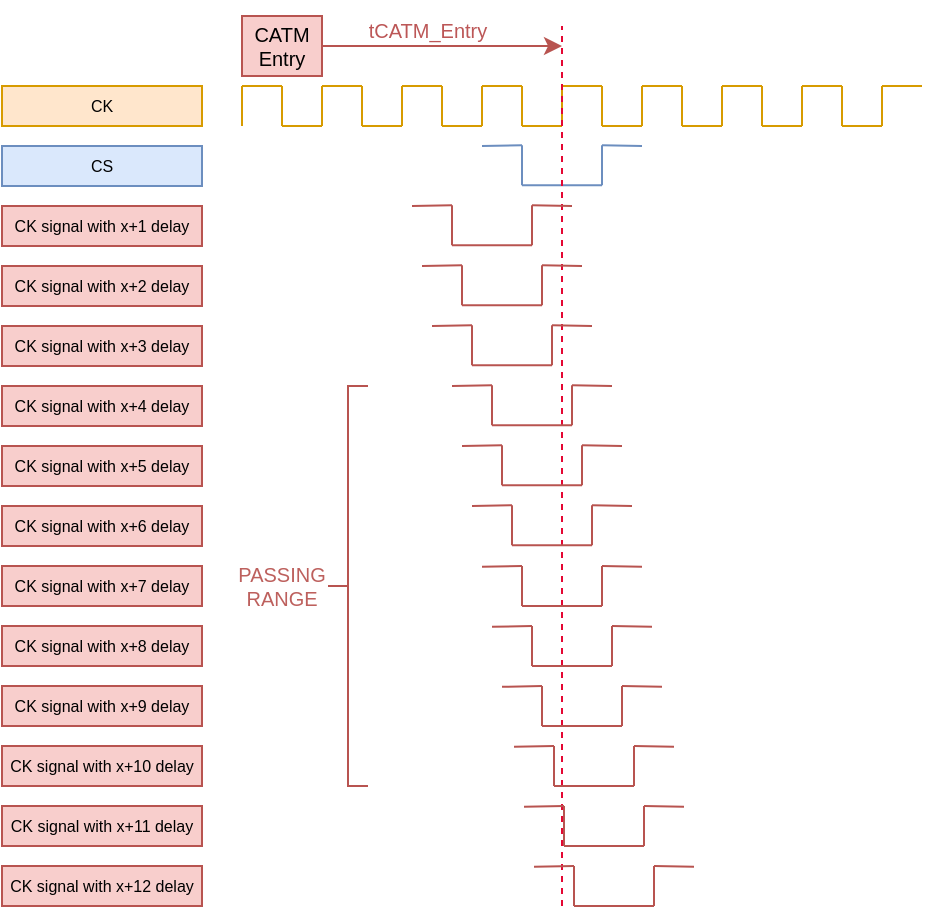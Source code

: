 <mxfile version="24.7.10">
  <diagram name="Page-1" id="rjwiqut7HcZRUzEC_2bI">
    <mxGraphModel dx="634" dy="432" grid="1" gridSize="10" guides="1" tooltips="1" connect="1" arrows="1" fold="1" page="1" pageScale="1" pageWidth="850" pageHeight="1100" math="0" shadow="0">
      <root>
        <mxCell id="0" />
        <mxCell id="1" parent="0" />
        <mxCell id="HDp_3Z4T0s8cFN4_9dmU-3" value="" style="endArrow=none;html=1;rounded=0;fillColor=#ffe6cc;strokeColor=#d79b00;" edge="1" parent="1">
          <mxGeometry width="50" height="50" relative="1" as="geometry">
            <mxPoint x="320" y="500" as="sourcePoint" />
            <mxPoint x="320" y="480" as="targetPoint" />
          </mxGeometry>
        </mxCell>
        <mxCell id="HDp_3Z4T0s8cFN4_9dmU-4" value="" style="endArrow=none;html=1;rounded=0;fillColor=#ffe6cc;strokeColor=#d79b00;" edge="1" parent="1">
          <mxGeometry width="50" height="50" relative="1" as="geometry">
            <mxPoint x="320" y="480" as="sourcePoint" />
            <mxPoint x="340" y="480" as="targetPoint" />
          </mxGeometry>
        </mxCell>
        <mxCell id="HDp_3Z4T0s8cFN4_9dmU-5" value="" style="endArrow=none;html=1;rounded=0;fillColor=#ffe6cc;strokeColor=#d79b00;" edge="1" parent="1">
          <mxGeometry width="50" height="50" relative="1" as="geometry">
            <mxPoint x="340" y="480" as="sourcePoint" />
            <mxPoint x="340" y="500" as="targetPoint" />
          </mxGeometry>
        </mxCell>
        <mxCell id="HDp_3Z4T0s8cFN4_9dmU-6" value="" style="endArrow=none;html=1;rounded=0;fillColor=#ffe6cc;strokeColor=#d79b00;" edge="1" parent="1">
          <mxGeometry width="50" height="50" relative="1" as="geometry">
            <mxPoint x="340" y="500" as="sourcePoint" />
            <mxPoint x="360" y="500" as="targetPoint" />
          </mxGeometry>
        </mxCell>
        <mxCell id="HDp_3Z4T0s8cFN4_9dmU-7" value="" style="endArrow=none;html=1;rounded=0;fillColor=#ffe6cc;strokeColor=#d79b00;" edge="1" parent="1">
          <mxGeometry width="50" height="50" relative="1" as="geometry">
            <mxPoint x="360" y="500" as="sourcePoint" />
            <mxPoint x="360" y="480" as="targetPoint" />
          </mxGeometry>
        </mxCell>
        <mxCell id="HDp_3Z4T0s8cFN4_9dmU-8" value="" style="endArrow=none;html=1;rounded=0;fillColor=#ffe6cc;strokeColor=#d79b00;" edge="1" parent="1">
          <mxGeometry width="50" height="50" relative="1" as="geometry">
            <mxPoint x="360" y="480" as="sourcePoint" />
            <mxPoint x="380" y="480" as="targetPoint" />
          </mxGeometry>
        </mxCell>
        <mxCell id="HDp_3Z4T0s8cFN4_9dmU-11" value="" style="endArrow=none;html=1;rounded=0;fillColor=#ffe6cc;strokeColor=#d79b00;" edge="1" parent="1">
          <mxGeometry width="50" height="50" relative="1" as="geometry">
            <mxPoint x="380" y="480" as="sourcePoint" />
            <mxPoint x="380" y="500" as="targetPoint" />
          </mxGeometry>
        </mxCell>
        <mxCell id="HDp_3Z4T0s8cFN4_9dmU-12" value="" style="endArrow=none;html=1;rounded=0;fillColor=#ffe6cc;strokeColor=#d79b00;" edge="1" parent="1">
          <mxGeometry width="50" height="50" relative="1" as="geometry">
            <mxPoint x="380" y="500" as="sourcePoint" />
            <mxPoint x="400" y="500" as="targetPoint" />
          </mxGeometry>
        </mxCell>
        <mxCell id="HDp_3Z4T0s8cFN4_9dmU-13" value="" style="endArrow=none;html=1;rounded=0;fillColor=#ffe6cc;strokeColor=#d79b00;" edge="1" parent="1">
          <mxGeometry width="50" height="50" relative="1" as="geometry">
            <mxPoint x="400" y="500" as="sourcePoint" />
            <mxPoint x="400" y="480" as="targetPoint" />
          </mxGeometry>
        </mxCell>
        <mxCell id="HDp_3Z4T0s8cFN4_9dmU-14" value="" style="endArrow=none;html=1;rounded=0;fillColor=#ffe6cc;strokeColor=#d79b00;" edge="1" parent="1">
          <mxGeometry width="50" height="50" relative="1" as="geometry">
            <mxPoint x="400" y="480" as="sourcePoint" />
            <mxPoint x="420" y="480" as="targetPoint" />
          </mxGeometry>
        </mxCell>
        <mxCell id="HDp_3Z4T0s8cFN4_9dmU-15" value="" style="endArrow=none;html=1;rounded=0;fillColor=#ffe6cc;strokeColor=#d79b00;" edge="1" parent="1">
          <mxGeometry width="50" height="50" relative="1" as="geometry">
            <mxPoint x="420" y="480" as="sourcePoint" />
            <mxPoint x="420" y="500" as="targetPoint" />
          </mxGeometry>
        </mxCell>
        <mxCell id="HDp_3Z4T0s8cFN4_9dmU-16" value="" style="endArrow=none;html=1;rounded=0;fillColor=#ffe6cc;strokeColor=#d79b00;" edge="1" parent="1">
          <mxGeometry width="50" height="50" relative="1" as="geometry">
            <mxPoint x="420" y="500" as="sourcePoint" />
            <mxPoint x="440" y="500" as="targetPoint" />
          </mxGeometry>
        </mxCell>
        <mxCell id="HDp_3Z4T0s8cFN4_9dmU-17" value="" style="endArrow=none;html=1;rounded=0;fillColor=#ffe6cc;strokeColor=#d79b00;" edge="1" parent="1">
          <mxGeometry width="50" height="50" relative="1" as="geometry">
            <mxPoint x="440" y="500" as="sourcePoint" />
            <mxPoint x="440" y="480" as="targetPoint" />
          </mxGeometry>
        </mxCell>
        <mxCell id="HDp_3Z4T0s8cFN4_9dmU-18" value="" style="endArrow=none;html=1;rounded=0;fillColor=#ffe6cc;strokeColor=#d79b00;" edge="1" parent="1">
          <mxGeometry width="50" height="50" relative="1" as="geometry">
            <mxPoint x="440" y="480" as="sourcePoint" />
            <mxPoint x="460" y="480" as="targetPoint" />
          </mxGeometry>
        </mxCell>
        <mxCell id="HDp_3Z4T0s8cFN4_9dmU-19" value="" style="endArrow=none;html=1;rounded=0;fillColor=#ffe6cc;strokeColor=#d79b00;" edge="1" parent="1">
          <mxGeometry width="50" height="50" relative="1" as="geometry">
            <mxPoint x="460" y="480" as="sourcePoint" />
            <mxPoint x="460" y="500" as="targetPoint" />
          </mxGeometry>
        </mxCell>
        <mxCell id="HDp_3Z4T0s8cFN4_9dmU-20" value="" style="endArrow=none;html=1;rounded=0;fillColor=#ffe6cc;strokeColor=#d79b00;" edge="1" parent="1">
          <mxGeometry width="50" height="50" relative="1" as="geometry">
            <mxPoint x="460" y="500" as="sourcePoint" />
            <mxPoint x="480" y="500" as="targetPoint" />
          </mxGeometry>
        </mxCell>
        <mxCell id="HDp_3Z4T0s8cFN4_9dmU-21" value="" style="endArrow=none;html=1;rounded=0;fillColor=#ffe6cc;strokeColor=#d79b00;" edge="1" parent="1">
          <mxGeometry width="50" height="50" relative="1" as="geometry">
            <mxPoint x="480" y="500" as="sourcePoint" />
            <mxPoint x="480" y="480" as="targetPoint" />
          </mxGeometry>
        </mxCell>
        <mxCell id="HDp_3Z4T0s8cFN4_9dmU-22" value="" style="endArrow=none;html=1;rounded=0;fillColor=#ffe6cc;strokeColor=#d79b00;" edge="1" parent="1">
          <mxGeometry width="50" height="50" relative="1" as="geometry">
            <mxPoint x="480" y="480" as="sourcePoint" />
            <mxPoint x="500" y="480" as="targetPoint" />
          </mxGeometry>
        </mxCell>
        <mxCell id="HDp_3Z4T0s8cFN4_9dmU-23" value="" style="endArrow=none;html=1;rounded=0;fillColor=#ffe6cc;strokeColor=#d79b00;" edge="1" parent="1">
          <mxGeometry width="50" height="50" relative="1" as="geometry">
            <mxPoint x="500" y="480" as="sourcePoint" />
            <mxPoint x="500" y="500" as="targetPoint" />
          </mxGeometry>
        </mxCell>
        <mxCell id="HDp_3Z4T0s8cFN4_9dmU-24" value="" style="endArrow=none;html=1;rounded=0;fillColor=#ffe6cc;strokeColor=#d79b00;" edge="1" parent="1">
          <mxGeometry width="50" height="50" relative="1" as="geometry">
            <mxPoint x="500" y="500" as="sourcePoint" />
            <mxPoint x="520" y="500" as="targetPoint" />
          </mxGeometry>
        </mxCell>
        <mxCell id="HDp_3Z4T0s8cFN4_9dmU-25" value="" style="endArrow=none;html=1;rounded=0;fillColor=#ffe6cc;strokeColor=#d79b00;" edge="1" parent="1">
          <mxGeometry width="50" height="50" relative="1" as="geometry">
            <mxPoint x="520" y="500" as="sourcePoint" />
            <mxPoint x="520" y="480" as="targetPoint" />
          </mxGeometry>
        </mxCell>
        <mxCell id="HDp_3Z4T0s8cFN4_9dmU-26" value="" style="endArrow=none;html=1;rounded=0;fillColor=#ffe6cc;strokeColor=#d79b00;" edge="1" parent="1">
          <mxGeometry width="50" height="50" relative="1" as="geometry">
            <mxPoint x="520" y="480" as="sourcePoint" />
            <mxPoint x="540" y="480" as="targetPoint" />
          </mxGeometry>
        </mxCell>
        <mxCell id="HDp_3Z4T0s8cFN4_9dmU-27" value="" style="endArrow=none;html=1;rounded=0;fillColor=#ffe6cc;strokeColor=#d79b00;" edge="1" parent="1">
          <mxGeometry width="50" height="50" relative="1" as="geometry">
            <mxPoint x="540" y="480" as="sourcePoint" />
            <mxPoint x="540" y="500" as="targetPoint" />
          </mxGeometry>
        </mxCell>
        <mxCell id="HDp_3Z4T0s8cFN4_9dmU-28" value="" style="endArrow=none;html=1;rounded=0;fillColor=#ffe6cc;strokeColor=#d79b00;" edge="1" parent="1">
          <mxGeometry width="50" height="50" relative="1" as="geometry">
            <mxPoint x="540" y="500" as="sourcePoint" />
            <mxPoint x="560" y="500" as="targetPoint" />
          </mxGeometry>
        </mxCell>
        <mxCell id="HDp_3Z4T0s8cFN4_9dmU-29" value="" style="endArrow=none;html=1;rounded=0;fillColor=#ffe6cc;strokeColor=#d79b00;" edge="1" parent="1">
          <mxGeometry width="50" height="50" relative="1" as="geometry">
            <mxPoint x="560" y="500" as="sourcePoint" />
            <mxPoint x="560" y="480" as="targetPoint" />
          </mxGeometry>
        </mxCell>
        <mxCell id="HDp_3Z4T0s8cFN4_9dmU-30" value="" style="endArrow=none;html=1;rounded=0;fillColor=#ffe6cc;strokeColor=#d79b00;" edge="1" parent="1">
          <mxGeometry width="50" height="50" relative="1" as="geometry">
            <mxPoint x="560" y="480" as="sourcePoint" />
            <mxPoint x="580" y="480" as="targetPoint" />
          </mxGeometry>
        </mxCell>
        <mxCell id="HDp_3Z4T0s8cFN4_9dmU-31" value="" style="endArrow=none;html=1;rounded=0;fillColor=#ffe6cc;strokeColor=#d79b00;" edge="1" parent="1">
          <mxGeometry width="50" height="50" relative="1" as="geometry">
            <mxPoint x="580" y="480" as="sourcePoint" />
            <mxPoint x="580" y="500" as="targetPoint" />
          </mxGeometry>
        </mxCell>
        <mxCell id="HDp_3Z4T0s8cFN4_9dmU-32" value="" style="endArrow=none;html=1;rounded=0;fillColor=#ffe6cc;strokeColor=#d79b00;" edge="1" parent="1">
          <mxGeometry width="50" height="50" relative="1" as="geometry">
            <mxPoint x="580" y="500" as="sourcePoint" />
            <mxPoint x="600" y="500" as="targetPoint" />
          </mxGeometry>
        </mxCell>
        <mxCell id="HDp_3Z4T0s8cFN4_9dmU-33" value="" style="endArrow=none;html=1;rounded=0;fillColor=#ffe6cc;strokeColor=#d79b00;" edge="1" parent="1">
          <mxGeometry width="50" height="50" relative="1" as="geometry">
            <mxPoint x="600" y="500" as="sourcePoint" />
            <mxPoint x="600" y="480" as="targetPoint" />
          </mxGeometry>
        </mxCell>
        <mxCell id="HDp_3Z4T0s8cFN4_9dmU-34" value="" style="endArrow=none;html=1;rounded=0;fillColor=#ffe6cc;strokeColor=#d79b00;" edge="1" parent="1">
          <mxGeometry width="50" height="50" relative="1" as="geometry">
            <mxPoint x="600" y="480" as="sourcePoint" />
            <mxPoint x="620" y="480" as="targetPoint" />
          </mxGeometry>
        </mxCell>
        <mxCell id="HDp_3Z4T0s8cFN4_9dmU-35" value="" style="endArrow=none;html=1;rounded=0;fillColor=#ffe6cc;strokeColor=#d79b00;" edge="1" parent="1">
          <mxGeometry width="50" height="50" relative="1" as="geometry">
            <mxPoint x="620" y="480" as="sourcePoint" />
            <mxPoint x="620" y="500" as="targetPoint" />
          </mxGeometry>
        </mxCell>
        <mxCell id="HDp_3Z4T0s8cFN4_9dmU-36" value="" style="endArrow=none;html=1;rounded=0;fillColor=#ffe6cc;strokeColor=#d79b00;" edge="1" parent="1">
          <mxGeometry width="50" height="50" relative="1" as="geometry">
            <mxPoint x="620" y="500" as="sourcePoint" />
            <mxPoint x="640" y="500" as="targetPoint" />
          </mxGeometry>
        </mxCell>
        <mxCell id="HDp_3Z4T0s8cFN4_9dmU-37" value="" style="endArrow=none;html=1;rounded=0;fillColor=#ffe6cc;strokeColor=#d79b00;" edge="1" parent="1">
          <mxGeometry width="50" height="50" relative="1" as="geometry">
            <mxPoint x="640" y="500" as="sourcePoint" />
            <mxPoint x="640" y="480" as="targetPoint" />
          </mxGeometry>
        </mxCell>
        <mxCell id="HDp_3Z4T0s8cFN4_9dmU-38" value="" style="endArrow=none;html=1;rounded=0;fillColor=#ffe6cc;strokeColor=#d79b00;" edge="1" parent="1">
          <mxGeometry width="50" height="50" relative="1" as="geometry">
            <mxPoint x="640" y="480" as="sourcePoint" />
            <mxPoint x="660" y="480" as="targetPoint" />
          </mxGeometry>
        </mxCell>
        <mxCell id="HDp_3Z4T0s8cFN4_9dmU-40" value="" style="endArrow=none;html=1;rounded=0;fillColor=#dae8fc;strokeColor=#6c8ebf;" edge="1" parent="1">
          <mxGeometry width="50" height="50" relative="1" as="geometry">
            <mxPoint x="440" y="510" as="sourcePoint" />
            <mxPoint x="460" y="509.6" as="targetPoint" />
          </mxGeometry>
        </mxCell>
        <mxCell id="HDp_3Z4T0s8cFN4_9dmU-41" value="" style="endArrow=none;html=1;rounded=0;fillColor=#dae8fc;strokeColor=#6c8ebf;" edge="1" parent="1">
          <mxGeometry width="50" height="50" relative="1" as="geometry">
            <mxPoint x="460" y="529.6" as="sourcePoint" />
            <mxPoint x="460" y="509.6" as="targetPoint" />
          </mxGeometry>
        </mxCell>
        <mxCell id="HDp_3Z4T0s8cFN4_9dmU-42" value="" style="endArrow=none;html=1;rounded=0;fillColor=#dae8fc;strokeColor=#6c8ebf;" edge="1" parent="1">
          <mxGeometry width="50" height="50" relative="1" as="geometry">
            <mxPoint x="460" y="529.6" as="sourcePoint" />
            <mxPoint x="500" y="529.6" as="targetPoint" />
          </mxGeometry>
        </mxCell>
        <mxCell id="HDp_3Z4T0s8cFN4_9dmU-43" value="" style="endArrow=none;html=1;rounded=0;fillColor=#dae8fc;strokeColor=#6c8ebf;" edge="1" parent="1">
          <mxGeometry width="50" height="50" relative="1" as="geometry">
            <mxPoint x="500" y="529.6" as="sourcePoint" />
            <mxPoint x="500" y="509.6" as="targetPoint" />
          </mxGeometry>
        </mxCell>
        <mxCell id="HDp_3Z4T0s8cFN4_9dmU-44" value="" style="endArrow=none;html=1;rounded=0;fillColor=#dae8fc;strokeColor=#6c8ebf;" edge="1" parent="1">
          <mxGeometry width="50" height="50" relative="1" as="geometry">
            <mxPoint x="500" y="509.6" as="sourcePoint" />
            <mxPoint x="520" y="510" as="targetPoint" />
          </mxGeometry>
        </mxCell>
        <mxCell id="HDp_3Z4T0s8cFN4_9dmU-51" value="" style="endArrow=none;dashed=1;html=1;strokeWidth=1;rounded=0;strokeColor=#e40733;" edge="1" parent="1">
          <mxGeometry width="50" height="50" relative="1" as="geometry">
            <mxPoint x="480" y="890" as="sourcePoint" />
            <mxPoint x="480" y="450" as="targetPoint" />
          </mxGeometry>
        </mxCell>
        <mxCell id="HDp_3Z4T0s8cFN4_9dmU-183" value="CK" style="text;html=1;align=center;verticalAlign=middle;whiteSpace=wrap;rounded=0;fontStyle=0;fillColor=#ffe6cc;strokeColor=#d79b00;fontSize=8;" vertex="1" parent="1">
          <mxGeometry x="200" y="480" width="100" height="20" as="geometry" />
        </mxCell>
        <mxCell id="HDp_3Z4T0s8cFN4_9dmU-184" value="&lt;font style=&quot;font-size: 8px;&quot;&gt;CS&lt;/font&gt;" style="text;html=1;align=center;verticalAlign=middle;whiteSpace=wrap;rounded=0;fontStyle=0;fillColor=#dae8fc;strokeColor=#6c8ebf;fontSize=8;" vertex="1" parent="1">
          <mxGeometry x="200" y="510" width="100" height="20" as="geometry" />
        </mxCell>
        <mxCell id="HDp_3Z4T0s8cFN4_9dmU-185" value="&lt;font style=&quot;font-size: 8px;&quot;&gt;CK signal with x+1 delay&lt;/font&gt;" style="text;html=1;align=center;verticalAlign=middle;whiteSpace=wrap;rounded=0;fontStyle=0;fillColor=#f8cecc;strokeColor=#b85450;fontSize=8;" vertex="1" parent="1">
          <mxGeometry x="200" y="540" width="100" height="20" as="geometry" />
        </mxCell>
        <mxCell id="HDp_3Z4T0s8cFN4_9dmU-186" value="&lt;font style=&quot;font-size: 8px;&quot;&gt;CK signal with x+2 delay&lt;/font&gt;" style="text;html=1;align=center;verticalAlign=middle;whiteSpace=wrap;rounded=0;fontStyle=0;fillColor=#f8cecc;strokeColor=#b85450;fontSize=8;" vertex="1" parent="1">
          <mxGeometry x="200" y="570" width="100" height="20" as="geometry" />
        </mxCell>
        <mxCell id="HDp_3Z4T0s8cFN4_9dmU-187" value="&lt;font style=&quot;font-size: 8px;&quot;&gt;CK signal with x+3 delay&lt;/font&gt;" style="text;html=1;align=center;verticalAlign=middle;whiteSpace=wrap;rounded=0;fontStyle=0;fillColor=#f8cecc;strokeColor=#b85450;fontSize=8;" vertex="1" parent="1">
          <mxGeometry x="200" y="600" width="100" height="20" as="geometry" />
        </mxCell>
        <mxCell id="HDp_3Z4T0s8cFN4_9dmU-188" value="&lt;font style=&quot;font-size: 8px;&quot;&gt;CK signal with x+4 delay&lt;/font&gt;" style="text;html=1;align=center;verticalAlign=middle;whiteSpace=wrap;rounded=0;fontStyle=0;fillColor=#f8cecc;strokeColor=#b85450;fontSize=8;" vertex="1" parent="1">
          <mxGeometry x="200" y="630" width="100" height="20" as="geometry" />
        </mxCell>
        <mxCell id="HDp_3Z4T0s8cFN4_9dmU-189" value="&lt;font style=&quot;font-size: 8px;&quot;&gt;CK signal with x+5 delay&lt;/font&gt;" style="text;html=1;align=center;verticalAlign=middle;whiteSpace=wrap;rounded=0;fontStyle=0;fillColor=#f8cecc;strokeColor=#b85450;fontSize=8;" vertex="1" parent="1">
          <mxGeometry x="200" y="660" width="100" height="20" as="geometry" />
        </mxCell>
        <mxCell id="HDp_3Z4T0s8cFN4_9dmU-190" value="&lt;font style=&quot;font-size: 8px;&quot;&gt;CK signal with x+6 delay&lt;/font&gt;" style="text;html=1;align=center;verticalAlign=middle;whiteSpace=wrap;rounded=0;fontStyle=0;fillColor=#f8cecc;strokeColor=#b85450;fontSize=8;" vertex="1" parent="1">
          <mxGeometry x="200" y="690" width="100" height="20" as="geometry" />
        </mxCell>
        <mxCell id="HDp_3Z4T0s8cFN4_9dmU-191" value="&lt;font style=&quot;font-size: 8px;&quot;&gt;CK signal with x+7 delay&lt;/font&gt;" style="text;html=1;align=center;verticalAlign=middle;whiteSpace=wrap;rounded=0;fontStyle=0;fillColor=#f8cecc;strokeColor=#b85450;fontSize=8;" vertex="1" parent="1">
          <mxGeometry x="200" y="720" width="100" height="20" as="geometry" />
        </mxCell>
        <mxCell id="HDp_3Z4T0s8cFN4_9dmU-192" value="&lt;font style=&quot;font-size: 8px;&quot;&gt;CK signal with x+8 delay&lt;/font&gt;" style="text;html=1;align=center;verticalAlign=middle;whiteSpace=wrap;rounded=0;fontStyle=0;fillColor=#f8cecc;strokeColor=#b85450;fontSize=8;" vertex="1" parent="1">
          <mxGeometry x="200" y="750" width="100" height="20" as="geometry" />
        </mxCell>
        <mxCell id="HDp_3Z4T0s8cFN4_9dmU-193" value="&lt;font style=&quot;font-size: 8px;&quot;&gt;CK signal with x+9 delay&lt;/font&gt;" style="text;html=1;align=center;verticalAlign=middle;whiteSpace=wrap;rounded=0;fontStyle=0;fillColor=#f8cecc;strokeColor=#b85450;fontSize=8;" vertex="1" parent="1">
          <mxGeometry x="200" y="780" width="100" height="20" as="geometry" />
        </mxCell>
        <mxCell id="HDp_3Z4T0s8cFN4_9dmU-194" value="" style="endArrow=classic;html=1;rounded=0;fillColor=#f8cecc;strokeColor=#b85450;" edge="1" parent="1">
          <mxGeometry width="50" height="50" relative="1" as="geometry">
            <mxPoint x="340" y="460" as="sourcePoint" />
            <mxPoint x="480" y="460" as="targetPoint" />
          </mxGeometry>
        </mxCell>
        <mxCell id="HDp_3Z4T0s8cFN4_9dmU-195" value="CATM Entry" style="rounded=0;whiteSpace=wrap;html=1;fillColor=#f8cecc;strokeColor=#b85450;fontSize=10;" vertex="1" parent="1">
          <mxGeometry x="320" y="445" width="40" height="30" as="geometry" />
        </mxCell>
        <mxCell id="HDp_3Z4T0s8cFN4_9dmU-232" value="tCATM_Entry" style="text;html=1;align=center;verticalAlign=middle;whiteSpace=wrap;rounded=0;fontSize=10;fontColor=#bc5757;" vertex="1" parent="1">
          <mxGeometry x="383" y="437" width="60" height="30" as="geometry" />
        </mxCell>
        <mxCell id="HDp_3Z4T0s8cFN4_9dmU-233" value="" style="strokeWidth=1;html=1;shape=mxgraph.flowchart.annotation_2;align=left;labelPosition=right;pointerEvents=1;strokeColor=#b85450;fillColor=#f8cecc;" vertex="1" parent="1">
          <mxGeometry x="363" y="630" width="20" height="200" as="geometry" />
        </mxCell>
        <mxCell id="HDp_3Z4T0s8cFN4_9dmU-234" value="PASSING&lt;div&gt;RANGE&lt;/div&gt;" style="text;html=1;align=center;verticalAlign=middle;whiteSpace=wrap;rounded=0;fontSize=10;fontColor=#bd605d;" vertex="1" parent="1">
          <mxGeometry x="310" y="715" width="60" height="30" as="geometry" />
        </mxCell>
        <mxCell id="HDp_3Z4T0s8cFN4_9dmU-235" value="" style="endArrow=none;html=1;rounded=0;fillColor=#f8cecc;strokeColor=#b85450;" edge="1" parent="1">
          <mxGeometry width="50" height="50" relative="1" as="geometry">
            <mxPoint x="405" y="540" as="sourcePoint" />
            <mxPoint x="425" y="539.6" as="targetPoint" />
          </mxGeometry>
        </mxCell>
        <mxCell id="HDp_3Z4T0s8cFN4_9dmU-236" value="" style="endArrow=none;html=1;rounded=0;fillColor=#f8cecc;strokeColor=#b85450;" edge="1" parent="1">
          <mxGeometry width="50" height="50" relative="1" as="geometry">
            <mxPoint x="425" y="559.6" as="sourcePoint" />
            <mxPoint x="425" y="539.6" as="targetPoint" />
          </mxGeometry>
        </mxCell>
        <mxCell id="HDp_3Z4T0s8cFN4_9dmU-237" value="" style="endArrow=none;html=1;rounded=0;fillColor=#f8cecc;strokeColor=#b85450;" edge="1" parent="1">
          <mxGeometry width="50" height="50" relative="1" as="geometry">
            <mxPoint x="425" y="559.6" as="sourcePoint" />
            <mxPoint x="465" y="559.6" as="targetPoint" />
          </mxGeometry>
        </mxCell>
        <mxCell id="HDp_3Z4T0s8cFN4_9dmU-238" value="" style="endArrow=none;html=1;rounded=0;fillColor=#f8cecc;strokeColor=#b85450;" edge="1" parent="1">
          <mxGeometry width="50" height="50" relative="1" as="geometry">
            <mxPoint x="465" y="559.6" as="sourcePoint" />
            <mxPoint x="465" y="539.6" as="targetPoint" />
          </mxGeometry>
        </mxCell>
        <mxCell id="HDp_3Z4T0s8cFN4_9dmU-239" value="" style="endArrow=none;html=1;rounded=0;fillColor=#f8cecc;strokeColor=#b85450;" edge="1" parent="1">
          <mxGeometry width="50" height="50" relative="1" as="geometry">
            <mxPoint x="465" y="539.6" as="sourcePoint" />
            <mxPoint x="485" y="540" as="targetPoint" />
          </mxGeometry>
        </mxCell>
        <mxCell id="HDp_3Z4T0s8cFN4_9dmU-240" value="" style="endArrow=none;html=1;rounded=0;fillColor=#f8cecc;strokeColor=#b85450;" edge="1" parent="1">
          <mxGeometry width="50" height="50" relative="1" as="geometry">
            <mxPoint x="410" y="570" as="sourcePoint" />
            <mxPoint x="430" y="569.6" as="targetPoint" />
          </mxGeometry>
        </mxCell>
        <mxCell id="HDp_3Z4T0s8cFN4_9dmU-241" value="" style="endArrow=none;html=1;rounded=0;fillColor=#f8cecc;strokeColor=#b85450;" edge="1" parent="1">
          <mxGeometry width="50" height="50" relative="1" as="geometry">
            <mxPoint x="430" y="589.6" as="sourcePoint" />
            <mxPoint x="430" y="569.6" as="targetPoint" />
          </mxGeometry>
        </mxCell>
        <mxCell id="HDp_3Z4T0s8cFN4_9dmU-242" value="" style="endArrow=none;html=1;rounded=0;fillColor=#f8cecc;strokeColor=#b85450;" edge="1" parent="1">
          <mxGeometry width="50" height="50" relative="1" as="geometry">
            <mxPoint x="430" y="589.6" as="sourcePoint" />
            <mxPoint x="470" y="589.6" as="targetPoint" />
          </mxGeometry>
        </mxCell>
        <mxCell id="HDp_3Z4T0s8cFN4_9dmU-243" value="" style="endArrow=none;html=1;rounded=0;fillColor=#f8cecc;strokeColor=#b85450;" edge="1" parent="1">
          <mxGeometry width="50" height="50" relative="1" as="geometry">
            <mxPoint x="470" y="589.6" as="sourcePoint" />
            <mxPoint x="470" y="569.6" as="targetPoint" />
          </mxGeometry>
        </mxCell>
        <mxCell id="HDp_3Z4T0s8cFN4_9dmU-244" value="" style="endArrow=none;html=1;rounded=0;fillColor=#f8cecc;strokeColor=#b85450;" edge="1" parent="1">
          <mxGeometry width="50" height="50" relative="1" as="geometry">
            <mxPoint x="470" y="569.6" as="sourcePoint" />
            <mxPoint x="490" y="570" as="targetPoint" />
          </mxGeometry>
        </mxCell>
        <mxCell id="HDp_3Z4T0s8cFN4_9dmU-245" value="" style="endArrow=none;html=1;rounded=0;fillColor=#f8cecc;strokeColor=#b85450;" edge="1" parent="1">
          <mxGeometry width="50" height="50" relative="1" as="geometry">
            <mxPoint x="415" y="600" as="sourcePoint" />
            <mxPoint x="435" y="599.6" as="targetPoint" />
          </mxGeometry>
        </mxCell>
        <mxCell id="HDp_3Z4T0s8cFN4_9dmU-246" value="" style="endArrow=none;html=1;rounded=0;fillColor=#f8cecc;strokeColor=#b85450;" edge="1" parent="1">
          <mxGeometry width="50" height="50" relative="1" as="geometry">
            <mxPoint x="435" y="619.6" as="sourcePoint" />
            <mxPoint x="435" y="599.6" as="targetPoint" />
          </mxGeometry>
        </mxCell>
        <mxCell id="HDp_3Z4T0s8cFN4_9dmU-247" value="" style="endArrow=none;html=1;rounded=0;fillColor=#f8cecc;strokeColor=#b85450;" edge="1" parent="1">
          <mxGeometry width="50" height="50" relative="1" as="geometry">
            <mxPoint x="435" y="619.6" as="sourcePoint" />
            <mxPoint x="475" y="619.6" as="targetPoint" />
          </mxGeometry>
        </mxCell>
        <mxCell id="HDp_3Z4T0s8cFN4_9dmU-248" value="" style="endArrow=none;html=1;rounded=0;fillColor=#f8cecc;strokeColor=#b85450;" edge="1" parent="1">
          <mxGeometry width="50" height="50" relative="1" as="geometry">
            <mxPoint x="475" y="619.6" as="sourcePoint" />
            <mxPoint x="475" y="599.6" as="targetPoint" />
          </mxGeometry>
        </mxCell>
        <mxCell id="HDp_3Z4T0s8cFN4_9dmU-249" value="" style="endArrow=none;html=1;rounded=0;fillColor=#f8cecc;strokeColor=#b85450;" edge="1" parent="1">
          <mxGeometry width="50" height="50" relative="1" as="geometry">
            <mxPoint x="475" y="599.6" as="sourcePoint" />
            <mxPoint x="495" y="600" as="targetPoint" />
          </mxGeometry>
        </mxCell>
        <mxCell id="HDp_3Z4T0s8cFN4_9dmU-250" value="" style="endArrow=none;html=1;rounded=0;fillColor=#f8cecc;strokeColor=#b85450;" edge="1" parent="1">
          <mxGeometry width="50" height="50" relative="1" as="geometry">
            <mxPoint x="425" y="630" as="sourcePoint" />
            <mxPoint x="445" y="629.6" as="targetPoint" />
          </mxGeometry>
        </mxCell>
        <mxCell id="HDp_3Z4T0s8cFN4_9dmU-251" value="" style="endArrow=none;html=1;rounded=0;fillColor=#f8cecc;strokeColor=#b85450;" edge="1" parent="1">
          <mxGeometry width="50" height="50" relative="1" as="geometry">
            <mxPoint x="445" y="649.6" as="sourcePoint" />
            <mxPoint x="445" y="629.6" as="targetPoint" />
          </mxGeometry>
        </mxCell>
        <mxCell id="HDp_3Z4T0s8cFN4_9dmU-252" value="" style="endArrow=none;html=1;rounded=0;fillColor=#f8cecc;strokeColor=#b85450;" edge="1" parent="1">
          <mxGeometry width="50" height="50" relative="1" as="geometry">
            <mxPoint x="445" y="649.6" as="sourcePoint" />
            <mxPoint x="485" y="649.6" as="targetPoint" />
          </mxGeometry>
        </mxCell>
        <mxCell id="HDp_3Z4T0s8cFN4_9dmU-253" value="" style="endArrow=none;html=1;rounded=0;fillColor=#f8cecc;strokeColor=#b85450;" edge="1" parent="1">
          <mxGeometry width="50" height="50" relative="1" as="geometry">
            <mxPoint x="485" y="649.6" as="sourcePoint" />
            <mxPoint x="485" y="629.6" as="targetPoint" />
          </mxGeometry>
        </mxCell>
        <mxCell id="HDp_3Z4T0s8cFN4_9dmU-254" value="" style="endArrow=none;html=1;rounded=0;fillColor=#f8cecc;strokeColor=#b85450;" edge="1" parent="1">
          <mxGeometry width="50" height="50" relative="1" as="geometry">
            <mxPoint x="485" y="629.6" as="sourcePoint" />
            <mxPoint x="505" y="630" as="targetPoint" />
          </mxGeometry>
        </mxCell>
        <mxCell id="HDp_3Z4T0s8cFN4_9dmU-255" value="" style="endArrow=none;html=1;rounded=0;fillColor=#f8cecc;strokeColor=#b85450;" edge="1" parent="1">
          <mxGeometry width="50" height="50" relative="1" as="geometry">
            <mxPoint x="430" y="660" as="sourcePoint" />
            <mxPoint x="450" y="659.6" as="targetPoint" />
          </mxGeometry>
        </mxCell>
        <mxCell id="HDp_3Z4T0s8cFN4_9dmU-256" value="" style="endArrow=none;html=1;rounded=0;fillColor=#f8cecc;strokeColor=#b85450;" edge="1" parent="1">
          <mxGeometry width="50" height="50" relative="1" as="geometry">
            <mxPoint x="450" y="679.6" as="sourcePoint" />
            <mxPoint x="450" y="659.6" as="targetPoint" />
          </mxGeometry>
        </mxCell>
        <mxCell id="HDp_3Z4T0s8cFN4_9dmU-257" value="" style="endArrow=none;html=1;rounded=0;fillColor=#f8cecc;strokeColor=#b85450;" edge="1" parent="1">
          <mxGeometry width="50" height="50" relative="1" as="geometry">
            <mxPoint x="450" y="679.6" as="sourcePoint" />
            <mxPoint x="490" y="679.6" as="targetPoint" />
          </mxGeometry>
        </mxCell>
        <mxCell id="HDp_3Z4T0s8cFN4_9dmU-258" value="" style="endArrow=none;html=1;rounded=0;fillColor=#f8cecc;strokeColor=#b85450;" edge="1" parent="1">
          <mxGeometry width="50" height="50" relative="1" as="geometry">
            <mxPoint x="490" y="679.6" as="sourcePoint" />
            <mxPoint x="490" y="659.6" as="targetPoint" />
          </mxGeometry>
        </mxCell>
        <mxCell id="HDp_3Z4T0s8cFN4_9dmU-259" value="" style="endArrow=none;html=1;rounded=0;fillColor=#f8cecc;strokeColor=#b85450;" edge="1" parent="1">
          <mxGeometry width="50" height="50" relative="1" as="geometry">
            <mxPoint x="490" y="659.6" as="sourcePoint" />
            <mxPoint x="510" y="660" as="targetPoint" />
          </mxGeometry>
        </mxCell>
        <mxCell id="HDp_3Z4T0s8cFN4_9dmU-260" value="" style="endArrow=none;html=1;rounded=0;fillColor=#f8cecc;strokeColor=#b85450;" edge="1" parent="1">
          <mxGeometry width="50" height="50" relative="1" as="geometry">
            <mxPoint x="435" y="690" as="sourcePoint" />
            <mxPoint x="455" y="689.6" as="targetPoint" />
          </mxGeometry>
        </mxCell>
        <mxCell id="HDp_3Z4T0s8cFN4_9dmU-261" value="" style="endArrow=none;html=1;rounded=0;fillColor=#f8cecc;strokeColor=#b85450;" edge="1" parent="1">
          <mxGeometry width="50" height="50" relative="1" as="geometry">
            <mxPoint x="455" y="709.6" as="sourcePoint" />
            <mxPoint x="455" y="689.6" as="targetPoint" />
          </mxGeometry>
        </mxCell>
        <mxCell id="HDp_3Z4T0s8cFN4_9dmU-262" value="" style="endArrow=none;html=1;rounded=0;fillColor=#f8cecc;strokeColor=#b85450;" edge="1" parent="1">
          <mxGeometry width="50" height="50" relative="1" as="geometry">
            <mxPoint x="455" y="709.6" as="sourcePoint" />
            <mxPoint x="495" y="709.6" as="targetPoint" />
          </mxGeometry>
        </mxCell>
        <mxCell id="HDp_3Z4T0s8cFN4_9dmU-263" value="" style="endArrow=none;html=1;rounded=0;fillColor=#f8cecc;strokeColor=#b85450;" edge="1" parent="1">
          <mxGeometry width="50" height="50" relative="1" as="geometry">
            <mxPoint x="495" y="709.6" as="sourcePoint" />
            <mxPoint x="495" y="689.6" as="targetPoint" />
          </mxGeometry>
        </mxCell>
        <mxCell id="HDp_3Z4T0s8cFN4_9dmU-264" value="" style="endArrow=none;html=1;rounded=0;fillColor=#f8cecc;strokeColor=#b85450;" edge="1" parent="1">
          <mxGeometry width="50" height="50" relative="1" as="geometry">
            <mxPoint x="495" y="689.6" as="sourcePoint" />
            <mxPoint x="515" y="690" as="targetPoint" />
          </mxGeometry>
        </mxCell>
        <mxCell id="HDp_3Z4T0s8cFN4_9dmU-265" value="" style="endArrow=none;html=1;rounded=0;fillColor=#f8cecc;strokeColor=#b85450;" edge="1" parent="1">
          <mxGeometry width="50" height="50" relative="1" as="geometry">
            <mxPoint x="440" y="720.4" as="sourcePoint" />
            <mxPoint x="460" y="720" as="targetPoint" />
          </mxGeometry>
        </mxCell>
        <mxCell id="HDp_3Z4T0s8cFN4_9dmU-266" value="" style="endArrow=none;html=1;rounded=0;fillColor=#f8cecc;strokeColor=#b85450;" edge="1" parent="1">
          <mxGeometry width="50" height="50" relative="1" as="geometry">
            <mxPoint x="460" y="740" as="sourcePoint" />
            <mxPoint x="460" y="720" as="targetPoint" />
          </mxGeometry>
        </mxCell>
        <mxCell id="HDp_3Z4T0s8cFN4_9dmU-267" value="" style="endArrow=none;html=1;rounded=0;fillColor=#f8cecc;strokeColor=#b85450;" edge="1" parent="1">
          <mxGeometry width="50" height="50" relative="1" as="geometry">
            <mxPoint x="460" y="740" as="sourcePoint" />
            <mxPoint x="500" y="740" as="targetPoint" />
          </mxGeometry>
        </mxCell>
        <mxCell id="HDp_3Z4T0s8cFN4_9dmU-268" value="" style="endArrow=none;html=1;rounded=0;fillColor=#f8cecc;strokeColor=#b85450;" edge="1" parent="1">
          <mxGeometry width="50" height="50" relative="1" as="geometry">
            <mxPoint x="500" y="740" as="sourcePoint" />
            <mxPoint x="500" y="720" as="targetPoint" />
          </mxGeometry>
        </mxCell>
        <mxCell id="HDp_3Z4T0s8cFN4_9dmU-269" value="" style="endArrow=none;html=1;rounded=0;fillColor=#f8cecc;strokeColor=#b85450;" edge="1" parent="1">
          <mxGeometry width="50" height="50" relative="1" as="geometry">
            <mxPoint x="500" y="720" as="sourcePoint" />
            <mxPoint x="520" y="720.4" as="targetPoint" />
          </mxGeometry>
        </mxCell>
        <mxCell id="HDp_3Z4T0s8cFN4_9dmU-270" value="" style="endArrow=none;html=1;rounded=0;fillColor=#f8cecc;strokeColor=#b85450;" edge="1" parent="1">
          <mxGeometry width="50" height="50" relative="1" as="geometry">
            <mxPoint x="445" y="750.4" as="sourcePoint" />
            <mxPoint x="465" y="750" as="targetPoint" />
          </mxGeometry>
        </mxCell>
        <mxCell id="HDp_3Z4T0s8cFN4_9dmU-271" value="" style="endArrow=none;html=1;rounded=0;fillColor=#f8cecc;strokeColor=#b85450;" edge="1" parent="1">
          <mxGeometry width="50" height="50" relative="1" as="geometry">
            <mxPoint x="465" y="770" as="sourcePoint" />
            <mxPoint x="465" y="750" as="targetPoint" />
          </mxGeometry>
        </mxCell>
        <mxCell id="HDp_3Z4T0s8cFN4_9dmU-272" value="" style="endArrow=none;html=1;rounded=0;fillColor=#f8cecc;strokeColor=#b85450;" edge="1" parent="1">
          <mxGeometry width="50" height="50" relative="1" as="geometry">
            <mxPoint x="465" y="770" as="sourcePoint" />
            <mxPoint x="505" y="770" as="targetPoint" />
          </mxGeometry>
        </mxCell>
        <mxCell id="HDp_3Z4T0s8cFN4_9dmU-273" value="" style="endArrow=none;html=1;rounded=0;fillColor=#f8cecc;strokeColor=#b85450;" edge="1" parent="1">
          <mxGeometry width="50" height="50" relative="1" as="geometry">
            <mxPoint x="505" y="770" as="sourcePoint" />
            <mxPoint x="505" y="750" as="targetPoint" />
          </mxGeometry>
        </mxCell>
        <mxCell id="HDp_3Z4T0s8cFN4_9dmU-274" value="" style="endArrow=none;html=1;rounded=0;fillColor=#f8cecc;strokeColor=#b85450;" edge="1" parent="1">
          <mxGeometry width="50" height="50" relative="1" as="geometry">
            <mxPoint x="505" y="750" as="sourcePoint" />
            <mxPoint x="525" y="750.4" as="targetPoint" />
          </mxGeometry>
        </mxCell>
        <mxCell id="HDp_3Z4T0s8cFN4_9dmU-275" value="" style="endArrow=none;html=1;rounded=0;fillColor=#f8cecc;strokeColor=#b85450;" edge="1" parent="1">
          <mxGeometry width="50" height="50" relative="1" as="geometry">
            <mxPoint x="450" y="780.4" as="sourcePoint" />
            <mxPoint x="470" y="780" as="targetPoint" />
          </mxGeometry>
        </mxCell>
        <mxCell id="HDp_3Z4T0s8cFN4_9dmU-276" value="" style="endArrow=none;html=1;rounded=0;fillColor=#f8cecc;strokeColor=#b85450;" edge="1" parent="1">
          <mxGeometry width="50" height="50" relative="1" as="geometry">
            <mxPoint x="470" y="800" as="sourcePoint" />
            <mxPoint x="470" y="780" as="targetPoint" />
          </mxGeometry>
        </mxCell>
        <mxCell id="HDp_3Z4T0s8cFN4_9dmU-277" value="" style="endArrow=none;html=1;rounded=0;fillColor=#f8cecc;strokeColor=#b85450;" edge="1" parent="1">
          <mxGeometry width="50" height="50" relative="1" as="geometry">
            <mxPoint x="470" y="800" as="sourcePoint" />
            <mxPoint x="510" y="800" as="targetPoint" />
          </mxGeometry>
        </mxCell>
        <mxCell id="HDp_3Z4T0s8cFN4_9dmU-278" value="" style="endArrow=none;html=1;rounded=0;fillColor=#f8cecc;strokeColor=#b85450;" edge="1" parent="1">
          <mxGeometry width="50" height="50" relative="1" as="geometry">
            <mxPoint x="510" y="800" as="sourcePoint" />
            <mxPoint x="510" y="780" as="targetPoint" />
          </mxGeometry>
        </mxCell>
        <mxCell id="HDp_3Z4T0s8cFN4_9dmU-279" value="" style="endArrow=none;html=1;rounded=0;fillColor=#f8cecc;strokeColor=#b85450;" edge="1" parent="1">
          <mxGeometry width="50" height="50" relative="1" as="geometry">
            <mxPoint x="510" y="780" as="sourcePoint" />
            <mxPoint x="530" y="780.4" as="targetPoint" />
          </mxGeometry>
        </mxCell>
        <mxCell id="HDp_3Z4T0s8cFN4_9dmU-280" value="" style="endArrow=none;html=1;rounded=0;fillColor=#f8cecc;strokeColor=#b85450;" edge="1" parent="1">
          <mxGeometry width="50" height="50" relative="1" as="geometry">
            <mxPoint x="456" y="810.4" as="sourcePoint" />
            <mxPoint x="476" y="810" as="targetPoint" />
          </mxGeometry>
        </mxCell>
        <mxCell id="HDp_3Z4T0s8cFN4_9dmU-281" value="" style="endArrow=none;html=1;rounded=0;fillColor=#f8cecc;strokeColor=#b85450;" edge="1" parent="1">
          <mxGeometry width="50" height="50" relative="1" as="geometry">
            <mxPoint x="476" y="830" as="sourcePoint" />
            <mxPoint x="476" y="810" as="targetPoint" />
          </mxGeometry>
        </mxCell>
        <mxCell id="HDp_3Z4T0s8cFN4_9dmU-282" value="" style="endArrow=none;html=1;rounded=0;fillColor=#f8cecc;strokeColor=#b85450;" edge="1" parent="1">
          <mxGeometry width="50" height="50" relative="1" as="geometry">
            <mxPoint x="476" y="830" as="sourcePoint" />
            <mxPoint x="516" y="830" as="targetPoint" />
          </mxGeometry>
        </mxCell>
        <mxCell id="HDp_3Z4T0s8cFN4_9dmU-283" value="" style="endArrow=none;html=1;rounded=0;fillColor=#f8cecc;strokeColor=#b85450;" edge="1" parent="1">
          <mxGeometry width="50" height="50" relative="1" as="geometry">
            <mxPoint x="516" y="830" as="sourcePoint" />
            <mxPoint x="516" y="810" as="targetPoint" />
          </mxGeometry>
        </mxCell>
        <mxCell id="HDp_3Z4T0s8cFN4_9dmU-284" value="" style="endArrow=none;html=1;rounded=0;fillColor=#f8cecc;strokeColor=#b85450;" edge="1" parent="1">
          <mxGeometry width="50" height="50" relative="1" as="geometry">
            <mxPoint x="516" y="810" as="sourcePoint" />
            <mxPoint x="536" y="810.4" as="targetPoint" />
          </mxGeometry>
        </mxCell>
        <mxCell id="HDp_3Z4T0s8cFN4_9dmU-285" value="" style="endArrow=none;html=1;rounded=0;fillColor=#f8cecc;strokeColor=#b85450;" edge="1" parent="1">
          <mxGeometry width="50" height="50" relative="1" as="geometry">
            <mxPoint x="461" y="840.4" as="sourcePoint" />
            <mxPoint x="481" y="840" as="targetPoint" />
          </mxGeometry>
        </mxCell>
        <mxCell id="HDp_3Z4T0s8cFN4_9dmU-286" value="" style="endArrow=none;html=1;rounded=0;fillColor=#f8cecc;strokeColor=#b85450;" edge="1" parent="1">
          <mxGeometry width="50" height="50" relative="1" as="geometry">
            <mxPoint x="481" y="860" as="sourcePoint" />
            <mxPoint x="481" y="840" as="targetPoint" />
          </mxGeometry>
        </mxCell>
        <mxCell id="HDp_3Z4T0s8cFN4_9dmU-287" value="" style="endArrow=none;html=1;rounded=0;fillColor=#f8cecc;strokeColor=#b85450;" edge="1" parent="1">
          <mxGeometry width="50" height="50" relative="1" as="geometry">
            <mxPoint x="481" y="860" as="sourcePoint" />
            <mxPoint x="521" y="860" as="targetPoint" />
          </mxGeometry>
        </mxCell>
        <mxCell id="HDp_3Z4T0s8cFN4_9dmU-288" value="" style="endArrow=none;html=1;rounded=0;fillColor=#f8cecc;strokeColor=#b85450;" edge="1" parent="1">
          <mxGeometry width="50" height="50" relative="1" as="geometry">
            <mxPoint x="521" y="860" as="sourcePoint" />
            <mxPoint x="521" y="840" as="targetPoint" />
          </mxGeometry>
        </mxCell>
        <mxCell id="HDp_3Z4T0s8cFN4_9dmU-289" value="" style="endArrow=none;html=1;rounded=0;fillColor=#f8cecc;strokeColor=#b85450;" edge="1" parent="1">
          <mxGeometry width="50" height="50" relative="1" as="geometry">
            <mxPoint x="521" y="840" as="sourcePoint" />
            <mxPoint x="541" y="840.4" as="targetPoint" />
          </mxGeometry>
        </mxCell>
        <mxCell id="HDp_3Z4T0s8cFN4_9dmU-290" value="" style="endArrow=none;html=1;rounded=0;fillColor=#f8cecc;strokeColor=#b85450;" edge="1" parent="1">
          <mxGeometry width="50" height="50" relative="1" as="geometry">
            <mxPoint x="466" y="870.4" as="sourcePoint" />
            <mxPoint x="486" y="870" as="targetPoint" />
          </mxGeometry>
        </mxCell>
        <mxCell id="HDp_3Z4T0s8cFN4_9dmU-291" value="" style="endArrow=none;html=1;rounded=0;fillColor=#f8cecc;strokeColor=#b85450;" edge="1" parent="1">
          <mxGeometry width="50" height="50" relative="1" as="geometry">
            <mxPoint x="486" y="890" as="sourcePoint" />
            <mxPoint x="486" y="870" as="targetPoint" />
          </mxGeometry>
        </mxCell>
        <mxCell id="HDp_3Z4T0s8cFN4_9dmU-292" value="" style="endArrow=none;html=1;rounded=0;fillColor=#f8cecc;strokeColor=#b85450;" edge="1" parent="1">
          <mxGeometry width="50" height="50" relative="1" as="geometry">
            <mxPoint x="486" y="890" as="sourcePoint" />
            <mxPoint x="526" y="890" as="targetPoint" />
          </mxGeometry>
        </mxCell>
        <mxCell id="HDp_3Z4T0s8cFN4_9dmU-293" value="" style="endArrow=none;html=1;rounded=0;fillColor=#f8cecc;strokeColor=#b85450;" edge="1" parent="1">
          <mxGeometry width="50" height="50" relative="1" as="geometry">
            <mxPoint x="526" y="890" as="sourcePoint" />
            <mxPoint x="526" y="870" as="targetPoint" />
          </mxGeometry>
        </mxCell>
        <mxCell id="HDp_3Z4T0s8cFN4_9dmU-294" value="" style="endArrow=none;html=1;rounded=0;fillColor=#f8cecc;strokeColor=#b85450;" edge="1" parent="1">
          <mxGeometry width="50" height="50" relative="1" as="geometry">
            <mxPoint x="526" y="870" as="sourcePoint" />
            <mxPoint x="546" y="870.4" as="targetPoint" />
          </mxGeometry>
        </mxCell>
        <mxCell id="HDp_3Z4T0s8cFN4_9dmU-295" value="&lt;font style=&quot;font-size: 8px;&quot;&gt;CK signal with x+10 delay&lt;/font&gt;" style="text;html=1;align=center;verticalAlign=middle;whiteSpace=wrap;rounded=0;fontStyle=0;fillColor=#f8cecc;strokeColor=#b85450;fontSize=8;" vertex="1" parent="1">
          <mxGeometry x="200" y="810" width="100" height="20" as="geometry" />
        </mxCell>
        <mxCell id="HDp_3Z4T0s8cFN4_9dmU-296" value="&lt;font style=&quot;font-size: 8px;&quot;&gt;CK signal with x+11 delay&lt;/font&gt;" style="text;html=1;align=center;verticalAlign=middle;whiteSpace=wrap;rounded=0;fontStyle=0;fillColor=#f8cecc;strokeColor=#b85450;fontSize=8;" vertex="1" parent="1">
          <mxGeometry x="200" y="840" width="100" height="20" as="geometry" />
        </mxCell>
        <mxCell id="HDp_3Z4T0s8cFN4_9dmU-297" value="&lt;font style=&quot;font-size: 8px;&quot;&gt;CK signal with x+12 delay&lt;/font&gt;" style="text;html=1;align=center;verticalAlign=middle;whiteSpace=wrap;rounded=0;fontStyle=0;fillColor=#f8cecc;strokeColor=#b85450;fontSize=8;" vertex="1" parent="1">
          <mxGeometry x="200" y="870" width="100" height="20" as="geometry" />
        </mxCell>
      </root>
    </mxGraphModel>
  </diagram>
</mxfile>
